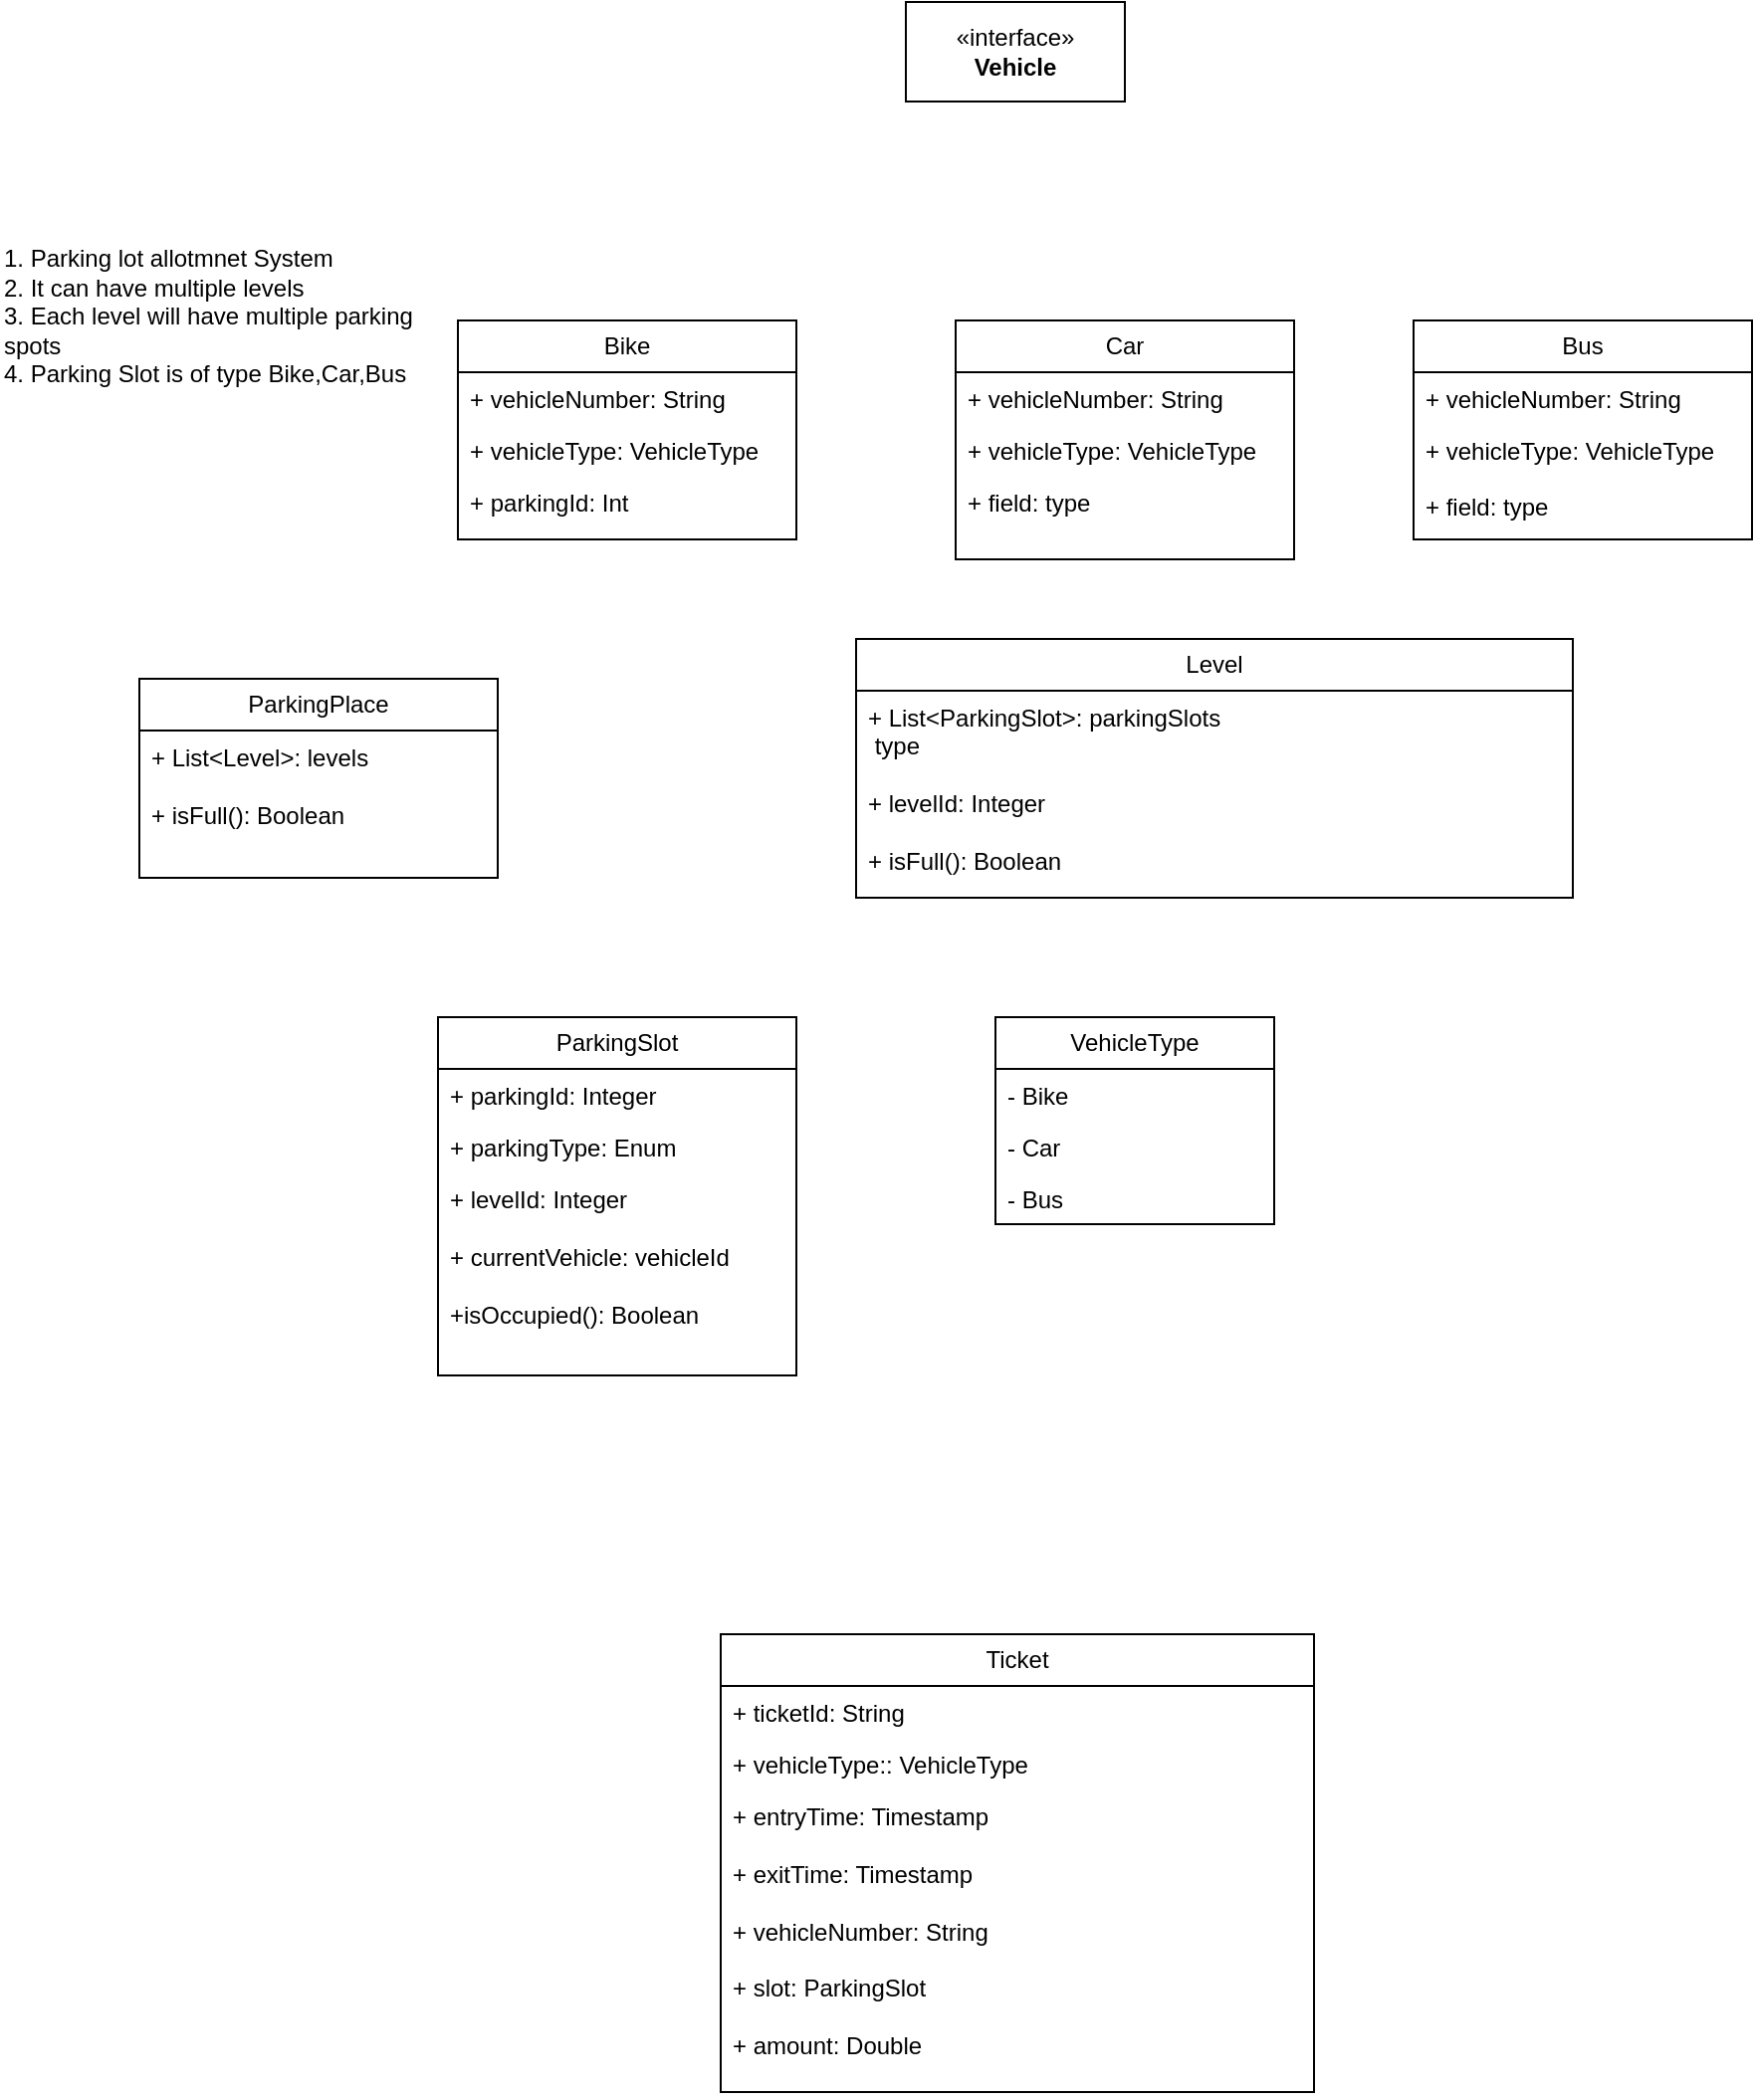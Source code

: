 <mxfile version="28.0.7">
  <diagram name="Page-1" id="TUYCgS_VmUmYgjR2og-R">
    <mxGraphModel dx="1722" dy="1573" grid="1" gridSize="10" guides="1" tooltips="1" connect="1" arrows="1" fold="1" page="1" pageScale="1" pageWidth="850" pageHeight="1100" math="0" shadow="0">
      <root>
        <mxCell id="0" />
        <mxCell id="1" parent="0" />
        <mxCell id="OOkMJyswhv5qi9ZtbJtC-1" value="Bike" style="swimlane;fontStyle=0;childLayout=stackLayout;horizontal=1;startSize=26;fillColor=none;horizontalStack=0;resizeParent=1;resizeParentMax=0;resizeLast=0;collapsible=1;marginBottom=0;whiteSpace=wrap;html=1;" vertex="1" parent="1">
          <mxGeometry x="200" y="110" width="170" height="110" as="geometry" />
        </mxCell>
        <mxCell id="OOkMJyswhv5qi9ZtbJtC-2" value="+ vehicleNumber: String" style="text;strokeColor=none;fillColor=none;align=left;verticalAlign=top;spacingLeft=4;spacingRight=4;overflow=hidden;rotatable=0;points=[[0,0.5],[1,0.5]];portConstraint=eastwest;whiteSpace=wrap;html=1;" vertex="1" parent="OOkMJyswhv5qi9ZtbJtC-1">
          <mxGeometry y="26" width="170" height="26" as="geometry" />
        </mxCell>
        <mxCell id="OOkMJyswhv5qi9ZtbJtC-3" value="+ vehicleType: VehicleType" style="text;strokeColor=none;fillColor=none;align=left;verticalAlign=top;spacingLeft=4;spacingRight=4;overflow=hidden;rotatable=0;points=[[0,0.5],[1,0.5]];portConstraint=eastwest;whiteSpace=wrap;html=1;" vertex="1" parent="OOkMJyswhv5qi9ZtbJtC-1">
          <mxGeometry y="52" width="170" height="26" as="geometry" />
        </mxCell>
        <mxCell id="OOkMJyswhv5qi9ZtbJtC-4" value="+ parkingId: Int" style="text;strokeColor=none;fillColor=none;align=left;verticalAlign=top;spacingLeft=4;spacingRight=4;overflow=hidden;rotatable=0;points=[[0,0.5],[1,0.5]];portConstraint=eastwest;whiteSpace=wrap;html=1;" vertex="1" parent="OOkMJyswhv5qi9ZtbJtC-1">
          <mxGeometry y="78" width="170" height="32" as="geometry" />
        </mxCell>
        <mxCell id="OOkMJyswhv5qi9ZtbJtC-5" value="Car" style="swimlane;fontStyle=0;childLayout=stackLayout;horizontal=1;startSize=26;fillColor=none;horizontalStack=0;resizeParent=1;resizeParentMax=0;resizeLast=0;collapsible=1;marginBottom=0;whiteSpace=wrap;html=1;" vertex="1" parent="1">
          <mxGeometry x="450" y="110" width="170" height="120" as="geometry" />
        </mxCell>
        <mxCell id="OOkMJyswhv5qi9ZtbJtC-6" value="+ vehicleNumber: String" style="text;strokeColor=none;fillColor=none;align=left;verticalAlign=top;spacingLeft=4;spacingRight=4;overflow=hidden;rotatable=0;points=[[0,0.5],[1,0.5]];portConstraint=eastwest;whiteSpace=wrap;html=1;" vertex="1" parent="OOkMJyswhv5qi9ZtbJtC-5">
          <mxGeometry y="26" width="170" height="26" as="geometry" />
        </mxCell>
        <mxCell id="OOkMJyswhv5qi9ZtbJtC-7" value="+ vehicleType: VehicleType" style="text;strokeColor=none;fillColor=none;align=left;verticalAlign=top;spacingLeft=4;spacingRight=4;overflow=hidden;rotatable=0;points=[[0,0.5],[1,0.5]];portConstraint=eastwest;whiteSpace=wrap;html=1;" vertex="1" parent="OOkMJyswhv5qi9ZtbJtC-5">
          <mxGeometry y="52" width="170" height="26" as="geometry" />
        </mxCell>
        <mxCell id="OOkMJyswhv5qi9ZtbJtC-8" value="+ field: type" style="text;strokeColor=none;fillColor=none;align=left;verticalAlign=top;spacingLeft=4;spacingRight=4;overflow=hidden;rotatable=0;points=[[0,0.5],[1,0.5]];portConstraint=eastwest;whiteSpace=wrap;html=1;" vertex="1" parent="OOkMJyswhv5qi9ZtbJtC-5">
          <mxGeometry y="78" width="170" height="42" as="geometry" />
        </mxCell>
        <mxCell id="OOkMJyswhv5qi9ZtbJtC-10" value="Bus" style="swimlane;fontStyle=0;childLayout=stackLayout;horizontal=1;startSize=26;fillColor=none;horizontalStack=0;resizeParent=1;resizeParentMax=0;resizeLast=0;collapsible=1;marginBottom=0;whiteSpace=wrap;html=1;" vertex="1" parent="1">
          <mxGeometry x="680" y="110" width="170" height="110" as="geometry" />
        </mxCell>
        <mxCell id="OOkMJyswhv5qi9ZtbJtC-11" value="+ vehicleNumber: String" style="text;strokeColor=none;fillColor=none;align=left;verticalAlign=top;spacingLeft=4;spacingRight=4;overflow=hidden;rotatable=0;points=[[0,0.5],[1,0.5]];portConstraint=eastwest;whiteSpace=wrap;html=1;" vertex="1" parent="OOkMJyswhv5qi9ZtbJtC-10">
          <mxGeometry y="26" width="170" height="26" as="geometry" />
        </mxCell>
        <mxCell id="OOkMJyswhv5qi9ZtbJtC-12" value="+ vehicleType: VehicleType" style="text;strokeColor=none;fillColor=none;align=left;verticalAlign=top;spacingLeft=4;spacingRight=4;overflow=hidden;rotatable=0;points=[[0,0.5],[1,0.5]];portConstraint=eastwest;whiteSpace=wrap;html=1;" vertex="1" parent="OOkMJyswhv5qi9ZtbJtC-10">
          <mxGeometry y="52" width="170" height="28" as="geometry" />
        </mxCell>
        <mxCell id="OOkMJyswhv5qi9ZtbJtC-13" value="+ field: type" style="text;strokeColor=none;fillColor=none;align=left;verticalAlign=top;spacingLeft=4;spacingRight=4;overflow=hidden;rotatable=0;points=[[0,0.5],[1,0.5]];portConstraint=eastwest;whiteSpace=wrap;html=1;" vertex="1" parent="OOkMJyswhv5qi9ZtbJtC-10">
          <mxGeometry y="80" width="170" height="30" as="geometry" />
        </mxCell>
        <mxCell id="OOkMJyswhv5qi9ZtbJtC-14" value="«interface»&lt;br&gt;&lt;b&gt;Vehicle&lt;/b&gt;" style="html=1;whiteSpace=wrap;" vertex="1" parent="1">
          <mxGeometry x="425" y="-50" width="110" height="50" as="geometry" />
        </mxCell>
        <mxCell id="OOkMJyswhv5qi9ZtbJtC-15" value="1. Parking lot allotmnet System&lt;div&gt;2. It can have multiple levels&lt;/div&gt;&lt;div&gt;3. Each level will have multiple parking spots&lt;/div&gt;&lt;div&gt;4. Parking Slot is of type Bike,Car,Bus&lt;br&gt;&lt;div&gt;&lt;br&gt;&lt;/div&gt;&lt;/div&gt;" style="text;html=1;align=left;verticalAlign=middle;whiteSpace=wrap;rounded=0;" vertex="1" parent="1">
          <mxGeometry x="-30" y="100" width="220" height="30" as="geometry" />
        </mxCell>
        <mxCell id="OOkMJyswhv5qi9ZtbJtC-16" value="ParkingPlace" style="swimlane;fontStyle=0;childLayout=stackLayout;horizontal=1;startSize=26;fillColor=none;horizontalStack=0;resizeParent=1;resizeParentMax=0;resizeLast=0;collapsible=1;marginBottom=0;whiteSpace=wrap;html=1;" vertex="1" parent="1">
          <mxGeometry x="40" y="290" width="180" height="100" as="geometry" />
        </mxCell>
        <mxCell id="OOkMJyswhv5qi9ZtbJtC-17" value="+ List&amp;lt;Level&amp;gt;: levels&lt;div&gt;&lt;br&gt;&lt;/div&gt;&lt;div&gt;+ isFull(): Boolean&lt;/div&gt;" style="text;strokeColor=none;fillColor=none;align=left;verticalAlign=top;spacingLeft=4;spacingRight=4;overflow=hidden;rotatable=0;points=[[0,0.5],[1,0.5]];portConstraint=eastwest;whiteSpace=wrap;html=1;" vertex="1" parent="OOkMJyswhv5qi9ZtbJtC-16">
          <mxGeometry y="26" width="180" height="74" as="geometry" />
        </mxCell>
        <mxCell id="OOkMJyswhv5qi9ZtbJtC-20" value="Level" style="swimlane;fontStyle=0;childLayout=stackLayout;horizontal=1;startSize=26;fillColor=none;horizontalStack=0;resizeParent=1;resizeParentMax=0;resizeLast=0;collapsible=1;marginBottom=0;whiteSpace=wrap;html=1;" vertex="1" parent="1">
          <mxGeometry x="400" y="270" width="360" height="130" as="geometry" />
        </mxCell>
        <mxCell id="OOkMJyswhv5qi9ZtbJtC-21" value="+ List&amp;lt;ParkingSlot&amp;gt;: parkingSlots&lt;div&gt;&amp;nbsp;type&lt;/div&gt;&lt;div&gt;&lt;br&gt;&lt;/div&gt;&lt;div&gt;+ levelId: Integer&lt;br&gt;&lt;/div&gt;&lt;div&gt;&lt;br&gt;&lt;/div&gt;&lt;div&gt;+ isFull(): Boolean&lt;/div&gt;" style="text;strokeColor=none;fillColor=none;align=left;verticalAlign=top;spacingLeft=4;spacingRight=4;overflow=hidden;rotatable=0;points=[[0,0.5],[1,0.5]];portConstraint=eastwest;whiteSpace=wrap;html=1;" vertex="1" parent="OOkMJyswhv5qi9ZtbJtC-20">
          <mxGeometry y="26" width="360" height="104" as="geometry" />
        </mxCell>
        <mxCell id="OOkMJyswhv5qi9ZtbJtC-24" value="ParkingSlot" style="swimlane;fontStyle=0;childLayout=stackLayout;horizontal=1;startSize=26;fillColor=none;horizontalStack=0;resizeParent=1;resizeParentMax=0;resizeLast=0;collapsible=1;marginBottom=0;whiteSpace=wrap;html=1;" vertex="1" parent="1">
          <mxGeometry x="190" y="460" width="180" height="180" as="geometry" />
        </mxCell>
        <mxCell id="OOkMJyswhv5qi9ZtbJtC-25" value="+ parkingId: Integer" style="text;strokeColor=none;fillColor=none;align=left;verticalAlign=top;spacingLeft=4;spacingRight=4;overflow=hidden;rotatable=0;points=[[0,0.5],[1,0.5]];portConstraint=eastwest;whiteSpace=wrap;html=1;" vertex="1" parent="OOkMJyswhv5qi9ZtbJtC-24">
          <mxGeometry y="26" width="180" height="26" as="geometry" />
        </mxCell>
        <mxCell id="OOkMJyswhv5qi9ZtbJtC-26" value="+ parkingType: Enum" style="text;strokeColor=none;fillColor=none;align=left;verticalAlign=top;spacingLeft=4;spacingRight=4;overflow=hidden;rotatable=0;points=[[0,0.5],[1,0.5]];portConstraint=eastwest;whiteSpace=wrap;html=1;" vertex="1" parent="OOkMJyswhv5qi9ZtbJtC-24">
          <mxGeometry y="52" width="180" height="26" as="geometry" />
        </mxCell>
        <mxCell id="OOkMJyswhv5qi9ZtbJtC-27" value="+ levelId: Integer&lt;div&gt;&lt;br&gt;&lt;/div&gt;&lt;div&gt;+ currentVehicle: vehicleId&lt;br&gt;&lt;div&gt;&lt;br&gt;&lt;/div&gt;&lt;div&gt;+isOccupied(): Boolean&lt;/div&gt;&lt;/div&gt;" style="text;strokeColor=none;fillColor=none;align=left;verticalAlign=top;spacingLeft=4;spacingRight=4;overflow=hidden;rotatable=0;points=[[0,0.5],[1,0.5]];portConstraint=eastwest;whiteSpace=wrap;html=1;" vertex="1" parent="OOkMJyswhv5qi9ZtbJtC-24">
          <mxGeometry y="78" width="180" height="102" as="geometry" />
        </mxCell>
        <mxCell id="OOkMJyswhv5qi9ZtbJtC-28" value="VehicleType" style="swimlane;fontStyle=0;childLayout=stackLayout;horizontal=1;startSize=26;fillColor=none;horizontalStack=0;resizeParent=1;resizeParentMax=0;resizeLast=0;collapsible=1;marginBottom=0;whiteSpace=wrap;html=1;" vertex="1" parent="1">
          <mxGeometry x="470" y="460" width="140" height="104" as="geometry" />
        </mxCell>
        <mxCell id="OOkMJyswhv5qi9ZtbJtC-29" value="- Bike" style="text;strokeColor=none;fillColor=none;align=left;verticalAlign=top;spacingLeft=4;spacingRight=4;overflow=hidden;rotatable=0;points=[[0,0.5],[1,0.5]];portConstraint=eastwest;whiteSpace=wrap;html=1;" vertex="1" parent="OOkMJyswhv5qi9ZtbJtC-28">
          <mxGeometry y="26" width="140" height="26" as="geometry" />
        </mxCell>
        <mxCell id="OOkMJyswhv5qi9ZtbJtC-30" value="- Car" style="text;strokeColor=none;fillColor=none;align=left;verticalAlign=top;spacingLeft=4;spacingRight=4;overflow=hidden;rotatable=0;points=[[0,0.5],[1,0.5]];portConstraint=eastwest;whiteSpace=wrap;html=1;" vertex="1" parent="OOkMJyswhv5qi9ZtbJtC-28">
          <mxGeometry y="52" width="140" height="26" as="geometry" />
        </mxCell>
        <mxCell id="OOkMJyswhv5qi9ZtbJtC-31" value="- Bus" style="text;strokeColor=none;fillColor=none;align=left;verticalAlign=top;spacingLeft=4;spacingRight=4;overflow=hidden;rotatable=0;points=[[0,0.5],[1,0.5]];portConstraint=eastwest;whiteSpace=wrap;html=1;" vertex="1" parent="OOkMJyswhv5qi9ZtbJtC-28">
          <mxGeometry y="78" width="140" height="26" as="geometry" />
        </mxCell>
        <mxCell id="OOkMJyswhv5qi9ZtbJtC-32" value="Ticket" style="swimlane;fontStyle=0;childLayout=stackLayout;horizontal=1;startSize=26;fillColor=none;horizontalStack=0;resizeParent=1;resizeParentMax=0;resizeLast=0;collapsible=1;marginBottom=0;whiteSpace=wrap;html=1;" vertex="1" parent="1">
          <mxGeometry x="332" y="770" width="298" height="230" as="geometry" />
        </mxCell>
        <mxCell id="OOkMJyswhv5qi9ZtbJtC-33" value="+ ticketId: String" style="text;strokeColor=none;fillColor=none;align=left;verticalAlign=top;spacingLeft=4;spacingRight=4;overflow=hidden;rotatable=0;points=[[0,0.5],[1,0.5]];portConstraint=eastwest;whiteSpace=wrap;html=1;" vertex="1" parent="OOkMJyswhv5qi9ZtbJtC-32">
          <mxGeometry y="26" width="298" height="26" as="geometry" />
        </mxCell>
        <mxCell id="OOkMJyswhv5qi9ZtbJtC-34" value="+ vehicleType:: VehicleType" style="text;strokeColor=none;fillColor=none;align=left;verticalAlign=top;spacingLeft=4;spacingRight=4;overflow=hidden;rotatable=0;points=[[0,0.5],[1,0.5]];portConstraint=eastwest;whiteSpace=wrap;html=1;" vertex="1" parent="OOkMJyswhv5qi9ZtbJtC-32">
          <mxGeometry y="52" width="298" height="26" as="geometry" />
        </mxCell>
        <mxCell id="OOkMJyswhv5qi9ZtbJtC-35" value="+ entryTime: Timestamp&lt;div&gt;&lt;br&gt;&lt;/div&gt;&lt;div&gt;+ exitTime: Timestamp&lt;/div&gt;&lt;div&gt;&lt;br&gt;&lt;/div&gt;&lt;div&gt;+ vehicleNumber: String&lt;/div&gt;&lt;div&gt;&lt;br&gt;&lt;/div&gt;&lt;div&gt;+ slot:&amp;nbsp;&lt;span style=&quot;text-align: center; background-color: transparent; color: light-dark(rgb(0, 0, 0), rgb(255, 255, 255));&quot;&gt;ParkingSlot&lt;/span&gt;&lt;/div&gt;&lt;div&gt;&lt;span style=&quot;text-align: center; background-color: transparent; color: light-dark(rgb(0, 0, 0), rgb(255, 255, 255));&quot;&gt;&lt;br&gt;&lt;/span&gt;&lt;/div&gt;&lt;div&gt;&lt;span style=&quot;text-align: center; background-color: transparent; color: light-dark(rgb(0, 0, 0), rgb(255, 255, 255));&quot;&gt;+ amount: Double&lt;/span&gt;&lt;/div&gt;" style="text;strokeColor=none;fillColor=none;align=left;verticalAlign=top;spacingLeft=4;spacingRight=4;overflow=hidden;rotatable=0;points=[[0,0.5],[1,0.5]];portConstraint=eastwest;whiteSpace=wrap;html=1;" vertex="1" parent="OOkMJyswhv5qi9ZtbJtC-32">
          <mxGeometry y="78" width="298" height="152" as="geometry" />
        </mxCell>
      </root>
    </mxGraphModel>
  </diagram>
</mxfile>

